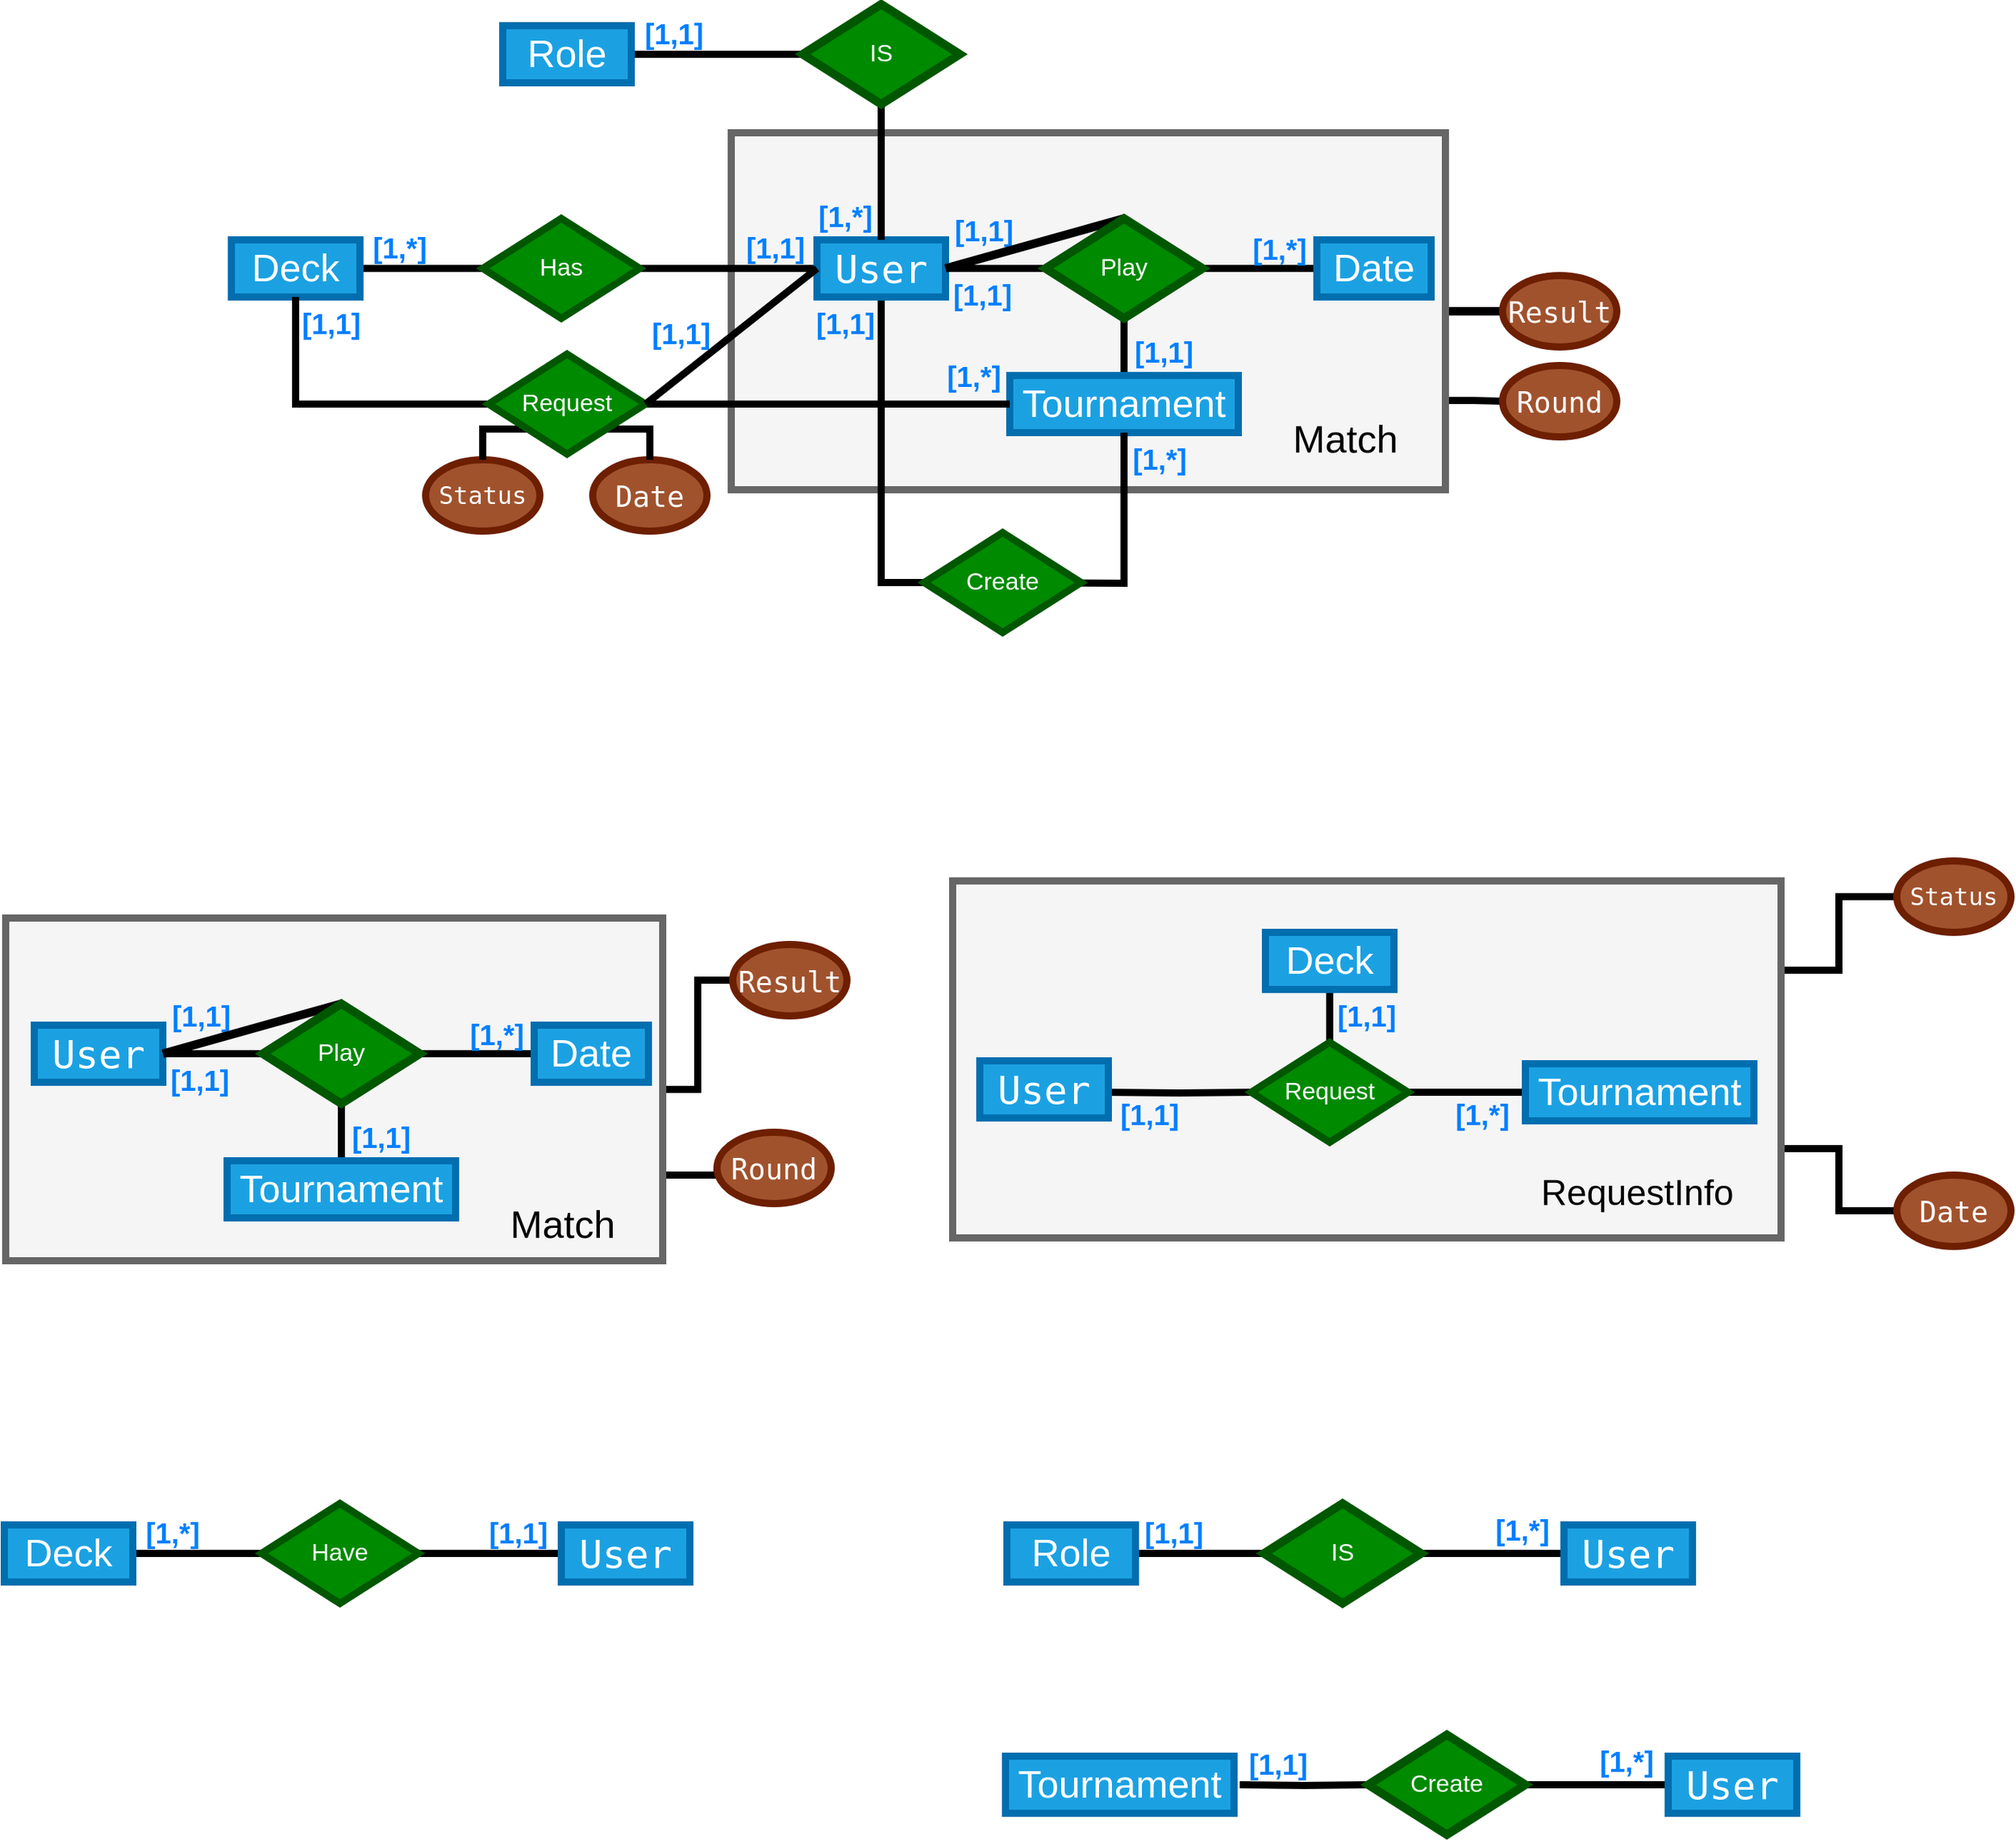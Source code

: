 <mxfile version="21.8.2" type="github">
  <diagram name="Página-1" id="507ssJq4naJnl4tNUfq0">
    <mxGraphModel dx="2777" dy="1025" grid="1" gridSize="10" guides="1" tooltips="1" connect="1" arrows="1" fold="1" page="1" pageScale="1" pageWidth="827" pageHeight="1169" math="0" shadow="0">
      <root>
        <mxCell id="0" />
        <mxCell id="1" parent="0" />
        <mxCell id="m84s4OXWv2M9TysQhL6w-51" style="edgeStyle=orthogonalEdgeStyle;rounded=0;orthogonalLoop=1;jettySize=auto;html=1;exitX=1;exitY=0.75;exitDx=0;exitDy=0;entryX=0;entryY=0.5;entryDx=0;entryDy=0;strokeWidth=5;endArrow=none;endFill=0;" parent="1" source="m84s4OXWv2M9TysQhL6w-52" target="m84s4OXWv2M9TysQhL6w-64" edge="1">
          <mxGeometry relative="1" as="geometry" />
        </mxCell>
        <mxCell id="m84s4OXWv2M9TysQhL6w-78" value="" style="edgeStyle=orthogonalEdgeStyle;rounded=0;orthogonalLoop=1;jettySize=auto;html=1;strokeWidth=5;endArrow=none;endFill=0;" parent="1" source="m84s4OXWv2M9TysQhL6w-52" target="m84s4OXWv2M9TysQhL6w-72" edge="1">
          <mxGeometry relative="1" as="geometry" />
        </mxCell>
        <mxCell id="m84s4OXWv2M9TysQhL6w-52" value="" style="rounded=0;whiteSpace=wrap;html=1;fillColor=#f5f5f5;fontColor=#333333;strokeColor=#666666;strokeWidth=5;" parent="1" vertex="1">
          <mxGeometry x="-693" y="750" width="460" height="240" as="geometry" />
        </mxCell>
        <mxCell id="m84s4OXWv2M9TysQhL6w-53" value="" style="edgeStyle=orthogonalEdgeStyle;rounded=0;orthogonalLoop=1;jettySize=auto;html=1;endArrow=none;endFill=0;strokeWidth=5;" parent="1" source="m84s4OXWv2M9TysQhL6w-54" target="m84s4OXWv2M9TysQhL6w-71" edge="1">
          <mxGeometry relative="1" as="geometry" />
        </mxCell>
        <mxCell id="m84s4OXWv2M9TysQhL6w-54" value="&lt;font style=&quot;font-size: 27px;&quot;&gt;Tournament&lt;/font&gt;" style="rounded=0;whiteSpace=wrap;html=1;fillColor=#1ba1e2;strokeColor=#006EAF;fontColor=#ffffff;strokeWidth=5;" parent="1" vertex="1">
          <mxGeometry x="-538" y="920" width="160" height="40" as="geometry" />
        </mxCell>
        <mxCell id="m84s4OXWv2M9TysQhL6w-55" value="" style="edgeStyle=orthogonalEdgeStyle;rounded=0;orthogonalLoop=1;jettySize=auto;html=1;endArrow=none;endFill=0;strokeWidth=5;" parent="1" source="m84s4OXWv2M9TysQhL6w-56" edge="1">
          <mxGeometry relative="1" as="geometry">
            <mxPoint x="-513" y="845" as="targetPoint" />
          </mxGeometry>
        </mxCell>
        <mxCell id="m84s4OXWv2M9TysQhL6w-56" value="&lt;pre dir=&quot;ltr&quot; style=&quot;text-align: left; line-height: 100%; font-size: 27px;&quot; id=&quot;tw-target-text&quot; data-placeholder=&quot;Traducción&quot; class=&quot;tw-data-text tw-text-large tw-ta&quot;&gt;&lt;font style=&quot;font-size: 27px;&quot;&gt;User&lt;/font&gt;&lt;/pre&gt;" style="rounded=0;whiteSpace=wrap;html=1;fillColor=#1ba1e2;strokeColor=#006EAF;fontColor=#ffffff;strokeWidth=5;" parent="1" vertex="1">
          <mxGeometry x="-673" y="825" width="90" height="40" as="geometry" />
        </mxCell>
        <mxCell id="m84s4OXWv2M9TysQhL6w-57" style="edgeStyle=orthogonalEdgeStyle;rounded=0;orthogonalLoop=1;jettySize=auto;html=1;entryX=1;entryY=0.5;entryDx=0;entryDy=0;endArrow=none;endFill=0;strokeWidth=5;" parent="1" source="m84s4OXWv2M9TysQhL6w-58" edge="1">
          <mxGeometry relative="1" as="geometry">
            <mxPoint x="-403" y="845" as="targetPoint" />
          </mxGeometry>
        </mxCell>
        <mxCell id="m84s4OXWv2M9TysQhL6w-58" value="&lt;font style=&quot;font-size: 27px;&quot;&gt;Date&lt;/font&gt;" style="rounded=0;whiteSpace=wrap;html=1;fillColor=#1ba1e2;strokeColor=#006EAF;fontColor=#ffffff;perimeterSpacing=0;strokeWidth=5;" parent="1" vertex="1">
          <mxGeometry x="-323" y="825" width="80" height="40" as="geometry" />
        </mxCell>
        <mxCell id="m84s4OXWv2M9TysQhL6w-59" style="edgeStyle=orthogonalEdgeStyle;rounded=0;orthogonalLoop=1;jettySize=auto;html=1;exitX=1;exitY=0.5;exitDx=0;exitDy=0;entryX=1;entryY=0.5;entryDx=0;entryDy=0;" parent="1" edge="1">
          <mxGeometry relative="1" as="geometry">
            <mxPoint x="-388" y="845" as="sourcePoint" />
            <mxPoint x="-388" y="845" as="targetPoint" />
          </mxGeometry>
        </mxCell>
        <mxCell id="m84s4OXWv2M9TysQhL6w-60" style="edgeStyle=orthogonalEdgeStyle;rounded=0;orthogonalLoop=1;jettySize=auto;html=1;exitX=0.5;exitY=1;exitDx=0;exitDy=0;" parent="1" edge="1">
          <mxGeometry relative="1" as="geometry">
            <mxPoint x="-443" y="880" as="sourcePoint" />
            <mxPoint x="-443" y="880" as="targetPoint" />
          </mxGeometry>
        </mxCell>
        <mxCell id="m84s4OXWv2M9TysQhL6w-61" style="edgeStyle=orthogonalEdgeStyle;rounded=0;orthogonalLoop=1;jettySize=auto;html=1;exitX=0.5;exitY=1;exitDx=0;exitDy=0;" parent="1" source="m84s4OXWv2M9TysQhL6w-52" target="m84s4OXWv2M9TysQhL6w-52" edge="1">
          <mxGeometry relative="1" as="geometry" />
        </mxCell>
        <mxCell id="m84s4OXWv2M9TysQhL6w-62" value="&lt;font style=&quot;font-size: 27px;&quot;&gt;Match&lt;/font&gt;" style="text;html=1;strokeColor=none;fillColor=none;align=center;verticalAlign=middle;whiteSpace=wrap;rounded=0;" parent="1" vertex="1">
          <mxGeometry x="-333" y="950" width="60" height="30" as="geometry" />
        </mxCell>
        <mxCell id="m84s4OXWv2M9TysQhL6w-64" value="&lt;pre dir=&quot;ltr&quot; style=&quot;text-align:left&quot; id=&quot;tw-target-text&quot; data-placeholder=&quot;Traducción&quot; class=&quot;tw-data-text tw-text-large tw-ta&quot;&gt;&lt;span style=&quot;font-size: 20px;&quot; lang=&quot;en&quot; class=&quot;Y2IQFc&quot;&gt;Round&lt;/span&gt;&lt;/pre&gt;" style="ellipse;whiteSpace=wrap;html=1;fillColor=#a0522d;strokeColor=#6D1F00;fontColor=#ffffff;strokeWidth=5;" parent="1" vertex="1">
          <mxGeometry x="-195" y="900" width="80" height="50" as="geometry" />
        </mxCell>
        <mxCell id="m84s4OXWv2M9TysQhL6w-66" value="&lt;b&gt;&lt;font color=&quot;#007fff&quot; style=&quot;font-size: 20px;&quot;&gt;[1,1]&lt;/font&gt;&lt;/b&gt;" style="text;html=1;strokeColor=none;fillColor=none;align=center;verticalAlign=middle;whiteSpace=wrap;rounded=0;" parent="1" vertex="1">
          <mxGeometry x="-577" y="853" width="40" height="20" as="geometry" />
        </mxCell>
        <mxCell id="m84s4OXWv2M9TysQhL6w-67" value="&lt;b&gt;&lt;font color=&quot;#007fff&quot; style=&quot;font-size: 20px;&quot;&gt;[1,1]&lt;/font&gt;&lt;/b&gt;" style="text;html=1;strokeColor=none;fillColor=none;align=center;verticalAlign=middle;whiteSpace=wrap;rounded=0;" parent="1" vertex="1">
          <mxGeometry x="-576" y="808" width="40" height="20" as="geometry" />
        </mxCell>
        <mxCell id="m84s4OXWv2M9TysQhL6w-68" value="&lt;b&gt;&lt;font color=&quot;#007fff&quot; style=&quot;font-size: 20px;&quot;&gt;[1,*]&lt;/font&gt;&lt;/b&gt;" style="text;html=1;strokeColor=none;fillColor=none;align=center;verticalAlign=middle;whiteSpace=wrap;rounded=0;" parent="1" vertex="1">
          <mxGeometry x="-369" y="818.5" width="40" height="25" as="geometry" />
        </mxCell>
        <mxCell id="m84s4OXWv2M9TysQhL6w-69" value="&lt;b&gt;&lt;font color=&quot;#007fff&quot; style=&quot;font-size: 20px;&quot;&gt;[1,1]&lt;/font&gt;&lt;/b&gt;" style="text;html=1;strokeColor=none;fillColor=none;align=center;verticalAlign=middle;whiteSpace=wrap;rounded=0;" parent="1" vertex="1">
          <mxGeometry x="-450" y="893" width="40" height="20" as="geometry" />
        </mxCell>
        <mxCell id="m84s4OXWv2M9TysQhL6w-70" value="" style="endArrow=none;html=1;rounded=0;entryX=0.5;entryY=0;entryDx=0;entryDy=0;exitX=1;exitY=0.5;exitDx=0;exitDy=0;targetPerimeterSpacing=1;strokeWidth=6;endSize=5;" parent="1" source="m84s4OXWv2M9TysQhL6w-56" edge="1">
          <mxGeometry width="50" height="50" relative="1" as="geometry">
            <mxPoint x="-493" y="890" as="sourcePoint" />
            <mxPoint x="-458" y="810" as="targetPoint" />
          </mxGeometry>
        </mxCell>
        <mxCell id="m84s4OXWv2M9TysQhL6w-71" value="&lt;font style=&quot;font-size: 17px;&quot;&gt;Play&lt;/font&gt;" style="rhombus;whiteSpace=wrap;html=1;fillColor=#008a00;fontColor=#ffffff;strokeColor=#005700;strokeWidth=6;" parent="1" vertex="1">
          <mxGeometry x="-513" y="810" width="110" height="70" as="geometry" />
        </mxCell>
        <mxCell id="m84s4OXWv2M9TysQhL6w-72" value="&lt;pre dir=&quot;ltr&quot; style=&quot;text-align: left; font-size: 11px;&quot; id=&quot;tw-target-text&quot; data-placeholder=&quot;Traducción&quot; class=&quot;tw-data-text tw-text-large tw-ta&quot;&gt;&lt;font style=&quot;font-size: 20px;&quot;&gt;Result&lt;/font&gt;&lt;/pre&gt;" style="ellipse;whiteSpace=wrap;html=1;fillColor=#a0522d;strokeColor=#6D1F00;fontColor=#ffffff;strokeWidth=5;" parent="1" vertex="1">
          <mxGeometry x="-184" y="768.5" width="80" height="50" as="geometry" />
        </mxCell>
        <mxCell id="m84s4OXWv2M9TysQhL6w-189" style="edgeStyle=orthogonalEdgeStyle;rounded=0;orthogonalLoop=1;jettySize=auto;html=1;exitX=0;exitY=0.5;exitDx=0;exitDy=0;entryX=1;entryY=0.75;entryDx=0;entryDy=0;strokeWidth=5;endArrow=none;endFill=0;" parent="1" source="m84s4OXWv2M9TysQhL6w-133" target="m84s4OXWv2M9TysQhL6w-154" edge="1">
          <mxGeometry relative="1" as="geometry" />
        </mxCell>
        <mxCell id="m84s4OXWv2M9TysQhL6w-133" value="&lt;pre dir=&quot;ltr&quot; style=&quot;text-align: left; font-size: 11px;&quot; id=&quot;tw-target-text&quot; data-placeholder=&quot;Traducción&quot; class=&quot;tw-data-text tw-text-large tw-ta&quot;&gt;&lt;font style=&quot;font-size: 20px;&quot;&gt;Date&lt;/font&gt;&lt;/pre&gt;" style="ellipse;whiteSpace=wrap;html=1;fillColor=#a0522d;strokeColor=#6D1F00;fontColor=#ffffff;strokeWidth=5;" parent="1" vertex="1">
          <mxGeometry x="631" y="930" width="80" height="50" as="geometry" />
        </mxCell>
        <mxCell id="m84s4OXWv2M9TysQhL6w-188" style="edgeStyle=orthogonalEdgeStyle;rounded=0;orthogonalLoop=1;jettySize=auto;html=1;exitX=0;exitY=0.5;exitDx=0;exitDy=0;entryX=1;entryY=0.25;entryDx=0;entryDy=0;strokeWidth=5;endArrow=none;endFill=0;" parent="1" source="m84s4OXWv2M9TysQhL6w-135" target="m84s4OXWv2M9TysQhL6w-154" edge="1">
          <mxGeometry relative="1" as="geometry" />
        </mxCell>
        <mxCell id="m84s4OXWv2M9TysQhL6w-135" value="&lt;pre dir=&quot;ltr&quot; style=&quot;text-align: left; font-size: 11px;&quot; id=&quot;tw-target-text&quot; data-placeholder=&quot;Traducción&quot; class=&quot;tw-data-text tw-text-large tw-ta&quot;&gt;&lt;font style=&quot;font-size: 17px;&quot;&gt;Status&lt;/font&gt;&lt;br&gt;&lt;/pre&gt;" style="ellipse;whiteSpace=wrap;html=1;fillColor=#a0522d;strokeColor=#6D1F00;fontColor=#ffffff;strokeWidth=5;" parent="1" vertex="1">
          <mxGeometry x="631" y="710" width="80" height="50" as="geometry" />
        </mxCell>
        <mxCell id="m84s4OXWv2M9TysQhL6w-154" value="" style="rounded=0;whiteSpace=wrap;html=1;fillColor=#f5f5f5;fontColor=#333333;strokeColor=#666666;strokeWidth=5;" parent="1" vertex="1">
          <mxGeometry x="-30" y="724" width="580" height="250" as="geometry" />
        </mxCell>
        <mxCell id="m84s4OXWv2M9TysQhL6w-163" style="edgeStyle=orthogonalEdgeStyle;rounded=0;orthogonalLoop=1;jettySize=auto;html=1;exitX=0.5;exitY=1;exitDx=0;exitDy=0;" parent="1" source="m84s4OXWv2M9TysQhL6w-154" target="m84s4OXWv2M9TysQhL6w-154" edge="1">
          <mxGeometry relative="1" as="geometry" />
        </mxCell>
        <mxCell id="m84s4OXWv2M9TysQhL6w-174" value="" style="edgeStyle=orthogonalEdgeStyle;rounded=0;orthogonalLoop=1;jettySize=auto;html=1;strokeWidth=5;endArrow=none;endFill=0;" parent="1" target="m84s4OXWv2M9TysQhL6w-181" edge="1">
          <mxGeometry relative="1" as="geometry">
            <mxPoint x="77.0" y="872.037" as="sourcePoint" />
          </mxGeometry>
        </mxCell>
        <mxCell id="m84s4OXWv2M9TysQhL6w-176" value="" style="edgeStyle=orthogonalEdgeStyle;rounded=0;orthogonalLoop=1;jettySize=auto;html=1;strokeWidth=5;endArrow=none;endFill=0;" parent="1" source="m84s4OXWv2M9TysQhL6w-177" target="m84s4OXWv2M9TysQhL6w-181" edge="1">
          <mxGeometry relative="1" as="geometry" />
        </mxCell>
        <mxCell id="m84s4OXWv2M9TysQhL6w-177" value="&lt;font style=&quot;font-size: 27px;&quot;&gt;Tournament&lt;/font&gt;" style="rounded=0;whiteSpace=wrap;html=1;fillColor=#1ba1e2;strokeColor=#006EAF;fontColor=#ffffff;strokeWidth=5;" parent="1" vertex="1">
          <mxGeometry x="371" y="852" width="160" height="40" as="geometry" />
        </mxCell>
        <mxCell id="m84s4OXWv2M9TysQhL6w-180" style="edgeStyle=orthogonalEdgeStyle;rounded=0;orthogonalLoop=1;jettySize=auto;html=1;exitX=0.5;exitY=1;exitDx=0;exitDy=0;" parent="1" edge="1">
          <mxGeometry relative="1" as="geometry">
            <mxPoint x="371" y="806.5" as="sourcePoint" />
            <mxPoint x="371" y="806.5" as="targetPoint" />
          </mxGeometry>
        </mxCell>
        <mxCell id="OIhTahyZ610Ylq-gmsro-2" value="" style="edgeStyle=orthogonalEdgeStyle;rounded=0;orthogonalLoop=1;jettySize=auto;html=1;strokeWidth=5;endArrow=none;endFill=0;" parent="1" source="m84s4OXWv2M9TysQhL6w-181" target="OIhTahyZ610Ylq-gmsro-1" edge="1">
          <mxGeometry relative="1" as="geometry" />
        </mxCell>
        <mxCell id="m84s4OXWv2M9TysQhL6w-181" value="&lt;font style=&quot;font-size: 17px;&quot;&gt;Request&lt;/font&gt; " style="rhombus;whiteSpace=wrap;html=1;fillColor=#008a00;fontColor=#ffffff;strokeColor=#005700;strokeWidth=5;" parent="1" vertex="1">
          <mxGeometry x="179" y="837" width="110" height="70" as="geometry" />
        </mxCell>
        <mxCell id="m84s4OXWv2M9TysQhL6w-182" value="&lt;b&gt;&lt;font color=&quot;#007fff&quot; style=&quot;font-size: 20px;&quot;&gt;[1,1]&lt;/font&gt;&lt;/b&gt;" style="text;html=1;strokeColor=none;fillColor=none;align=center;verticalAlign=middle;whiteSpace=wrap;rounded=0;" parent="1" vertex="1">
          <mxGeometry x="88" y="876.5" width="40" height="20" as="geometry" />
        </mxCell>
        <mxCell id="m84s4OXWv2M9TysQhL6w-183" value="&lt;b&gt;&lt;font color=&quot;#007fff&quot; style=&quot;font-size: 20px;&quot;&gt;[1,*]&lt;/font&gt;&lt;/b&gt;" style="text;html=1;strokeColor=none;fillColor=none;align=center;verticalAlign=middle;whiteSpace=wrap;rounded=0;" parent="1" vertex="1">
          <mxGeometry x="321" y="874" width="40" height="25" as="geometry" />
        </mxCell>
        <mxCell id="m84s4OXWv2M9TysQhL6w-190" value="&lt;font style=&quot;font-size: 25px;&quot;&gt;RequestInfo&lt;/font&gt;" style="text;whiteSpace=wrap;html=1;" parent="1" vertex="1">
          <mxGeometry x="380" y="920" width="110" height="30" as="geometry" />
        </mxCell>
        <mxCell id="m84s4OXWv2M9TysQhL6w-191" style="edgeStyle=orthogonalEdgeStyle;rounded=0;orthogonalLoop=1;jettySize=auto;html=1;exitX=1;exitY=0.5;exitDx=0;exitDy=0;entryX=0;entryY=0.5;entryDx=0;entryDy=0;strokeWidth=5;endArrow=none;endFill=0;" parent="1" source="m84s4OXWv2M9TysQhL6w-192" target="m84s4OXWv2M9TysQhL6w-195" edge="1">
          <mxGeometry relative="1" as="geometry" />
        </mxCell>
        <mxCell id="m84s4OXWv2M9TysQhL6w-192" value="&lt;font style=&quot;font-size: 27px;&quot;&gt;Deck&lt;/font&gt;" style="rounded=0;whiteSpace=wrap;html=1;fillColor=#1ba1e2;strokeColor=#006EAF;fontColor=#ffffff;strokeWidth=5;" parent="1" vertex="1">
          <mxGeometry x="-694" y="1175" width="90" height="40" as="geometry" />
        </mxCell>
        <mxCell id="m84s4OXWv2M9TysQhL6w-193" style="edgeStyle=orthogonalEdgeStyle;rounded=0;orthogonalLoop=1;jettySize=auto;html=1;exitX=0;exitY=0.5;exitDx=0;exitDy=0;entryX=1;entryY=0.5;entryDx=0;entryDy=0;strokeWidth=5;endArrow=none;endFill=0;" parent="1" source="m84s4OXWv2M9TysQhL6w-194" target="m84s4OXWv2M9TysQhL6w-195" edge="1">
          <mxGeometry relative="1" as="geometry" />
        </mxCell>
        <mxCell id="m84s4OXWv2M9TysQhL6w-194" value="&lt;pre dir=&quot;ltr&quot; style=&quot;text-align: left; line-height: 100%; font-size: 27px;&quot; id=&quot;tw-target-text&quot; data-placeholder=&quot;Traducción&quot; class=&quot;tw-data-text tw-text-large tw-ta&quot;&gt;&lt;font style=&quot;font-size: 27px;&quot;&gt;User&lt;/font&gt;&lt;/pre&gt;" style="rounded=0;whiteSpace=wrap;html=1;fillColor=#1ba1e2;strokeColor=#006EAF;fontColor=#ffffff;strokeWidth=5;" parent="1" vertex="1">
          <mxGeometry x="-304" y="1175" width="90" height="40" as="geometry" />
        </mxCell>
        <mxCell id="m84s4OXWv2M9TysQhL6w-195" value="&lt;font style=&quot;font-size: 17px;&quot;&gt;Have&lt;/font&gt;" style="rhombus;whiteSpace=wrap;html=1;fillColor=#008a00;fontColor=#ffffff;strokeColor=#005700;strokeWidth=5;" parent="1" vertex="1">
          <mxGeometry x="-514" y="1160" width="110" height="70" as="geometry" />
        </mxCell>
        <mxCell id="m84s4OXWv2M9TysQhL6w-196" value="&lt;b&gt;&lt;font color=&quot;#007fff&quot; style=&quot;font-size: 20px;&quot;&gt;[1,1]&lt;/font&gt;&lt;/b&gt;" style="text;html=1;strokeColor=none;fillColor=none;align=center;verticalAlign=middle;whiteSpace=wrap;rounded=0;" parent="1" vertex="1">
          <mxGeometry x="-354" y="1170" width="40" height="20" as="geometry" />
        </mxCell>
        <mxCell id="m84s4OXWv2M9TysQhL6w-197" value="&lt;b&gt;&lt;font color=&quot;#007fff&quot; style=&quot;font-size: 20px;&quot;&gt;[1,*]&lt;/font&gt;&lt;/b&gt;" style="text;html=1;strokeColor=none;fillColor=none;align=center;verticalAlign=middle;whiteSpace=wrap;rounded=0;" parent="1" vertex="1">
          <mxGeometry x="-596" y="1170" width="40" height="20" as="geometry" />
        </mxCell>
        <mxCell id="m84s4OXWv2M9TysQhL6w-210" value="" style="edgeStyle=orthogonalEdgeStyle;rounded=0;orthogonalLoop=1;jettySize=auto;html=1;strokeWidth=5;endArrow=none;endFill=0;" parent="1" source="m84s4OXWv2M9TysQhL6w-202" target="m84s4OXWv2M9TysQhL6w-207" edge="1">
          <mxGeometry relative="1" as="geometry" />
        </mxCell>
        <mxCell id="m84s4OXWv2M9TysQhL6w-202" value="&lt;pre dir=&quot;ltr&quot; style=&quot;text-align: left; line-height: 100%; font-size: 27px;&quot; id=&quot;tw-target-text&quot; data-placeholder=&quot;Traducción&quot; class=&quot;tw-data-text tw-text-large tw-ta&quot;&gt;&lt;font style=&quot;font-size: 27px;&quot;&gt;User&lt;/font&gt;&lt;/pre&gt;" style="rounded=0;whiteSpace=wrap;html=1;fillColor=#1ba1e2;strokeColor=#006EAF;fontColor=#ffffff;strokeWidth=5;" parent="1" vertex="1">
          <mxGeometry x="398" y="1175" width="90" height="40" as="geometry" />
        </mxCell>
        <mxCell id="m84s4OXWv2M9TysQhL6w-204" value="" style="edgeStyle=orthogonalEdgeStyle;rounded=0;orthogonalLoop=1;jettySize=auto;html=1;endSize=10;endArrow=none;endFill=0;strokeWidth=5;" parent="1" source="m84s4OXWv2M9TysQhL6w-205" target="m84s4OXWv2M9TysQhL6w-207" edge="1">
          <mxGeometry relative="1" as="geometry" />
        </mxCell>
        <mxCell id="m84s4OXWv2M9TysQhL6w-205" value="&lt;font style=&quot;font-size: 27px;&quot;&gt;Role&lt;/font&gt;" style="rounded=0;whiteSpace=wrap;html=1;fillColor=#1ba1e2;strokeColor=#006EAF;fontColor=#ffffff;strokeWidth=5;" parent="1" vertex="1">
          <mxGeometry x="8" y="1175" width="90" height="40" as="geometry" />
        </mxCell>
        <mxCell id="m84s4OXWv2M9TysQhL6w-207" value="&lt;font style=&quot;font-size: 17px;&quot;&gt;IS&lt;/font&gt;" style="rhombus;whiteSpace=wrap;html=1;fillColor=#008a00;fontColor=#ffffff;strokeColor=#005700;strokeWidth=6;" parent="1" vertex="1">
          <mxGeometry x="188" y="1160" width="110" height="70" as="geometry" />
        </mxCell>
        <mxCell id="m84s4OXWv2M9TysQhL6w-208" value="&lt;b&gt;&lt;font color=&quot;#007fff&quot; style=&quot;font-size: 20px;&quot;&gt;[1,1]&lt;/font&gt;&lt;/b&gt;" style="text;html=1;strokeColor=none;fillColor=none;align=center;verticalAlign=middle;whiteSpace=wrap;rounded=0;" parent="1" vertex="1">
          <mxGeometry x="105" y="1170" width="40" height="20" as="geometry" />
        </mxCell>
        <mxCell id="m84s4OXWv2M9TysQhL6w-211" value="&lt;b&gt;&lt;font color=&quot;#007fff&quot; style=&quot;font-size: 20px;&quot;&gt;[1,*]&lt;/font&gt;&lt;/b&gt;" style="text;html=1;strokeColor=none;fillColor=none;align=center;verticalAlign=middle;whiteSpace=wrap;rounded=0;" parent="1" vertex="1">
          <mxGeometry x="349" y="1168" width="40" height="20" as="geometry" />
        </mxCell>
        <mxCell id="m84s4OXWv2M9TysQhL6w-212" value="&lt;pre dir=&quot;ltr&quot; style=&quot;text-align: left; line-height: 100%; font-size: 27px;&quot; id=&quot;tw-target-text&quot; data-placeholder=&quot;Traducción&quot; class=&quot;tw-data-text tw-text-large tw-ta&quot;&gt;&lt;font style=&quot;font-size: 27px;&quot;&gt;User&lt;/font&gt;&lt;/pre&gt;" style="rounded=0;whiteSpace=wrap;html=1;fillColor=#1ba1e2;strokeColor=#006EAF;fontColor=#ffffff;strokeWidth=5;" parent="1" vertex="1">
          <mxGeometry x="-11" y="850" width="90" height="40" as="geometry" />
        </mxCell>
        <mxCell id="OIhTahyZ610Ylq-gmsro-1" value="&lt;font style=&quot;font-size: 27px;&quot;&gt;Deck&lt;/font&gt;" style="rounded=0;whiteSpace=wrap;html=1;fillColor=#1ba1e2;strokeColor=#006EAF;fontColor=#ffffff;strokeWidth=5;" parent="1" vertex="1">
          <mxGeometry x="189" y="760" width="90" height="40" as="geometry" />
        </mxCell>
        <mxCell id="OIhTahyZ610Ylq-gmsro-4" value="&lt;b&gt;&lt;font color=&quot;#007fff&quot; style=&quot;font-size: 20px;&quot;&gt;[1,1]&lt;/font&gt;&lt;/b&gt;" style="text;html=1;strokeColor=none;fillColor=none;align=center;verticalAlign=middle;whiteSpace=wrap;rounded=0;" parent="1" vertex="1">
          <mxGeometry x="240" y="808" width="40" height="20" as="geometry" />
        </mxCell>
        <mxCell id="s4LA91QQ77V4tFSlohtm-96" style="edgeStyle=orthogonalEdgeStyle;rounded=0;orthogonalLoop=1;jettySize=auto;html=1;exitX=1;exitY=0.5;exitDx=0;exitDy=0;entryX=0;entryY=0.5;entryDx=0;entryDy=0;strokeWidth=6;endArrow=none;endFill=0;" edge="1" parent="1" source="s4LA91QQ77V4tFSlohtm-98">
          <mxGeometry relative="1" as="geometry">
            <mxPoint x="355.0" y="325.0" as="targetPoint" />
          </mxGeometry>
        </mxCell>
        <mxCell id="s4LA91QQ77V4tFSlohtm-97" style="edgeStyle=orthogonalEdgeStyle;rounded=0;orthogonalLoop=1;jettySize=auto;html=1;exitX=1;exitY=0.75;exitDx=0;exitDy=0;entryX=0;entryY=0.5;entryDx=0;entryDy=0;strokeWidth=5;endArrow=none;endFill=0;" edge="1" parent="1" source="s4LA91QQ77V4tFSlohtm-98" target="s4LA91QQ77V4tFSlohtm-115">
          <mxGeometry relative="1" as="geometry" />
        </mxCell>
        <mxCell id="s4LA91QQ77V4tFSlohtm-98" value="" style="rounded=0;whiteSpace=wrap;html=1;fillColor=#f5f5f5;fontColor=#333333;strokeColor=#666666;strokeWidth=5;" vertex="1" parent="1">
          <mxGeometry x="-185" y="200" width="500" height="250" as="geometry" />
        </mxCell>
        <mxCell id="s4LA91QQ77V4tFSlohtm-99" style="edgeStyle=orthogonalEdgeStyle;rounded=0;orthogonalLoop=1;jettySize=auto;html=1;exitX=1;exitY=0.5;exitDx=0;exitDy=0;entryX=0;entryY=0.5;entryDx=0;entryDy=0;strokeWidth=5;endArrow=none;endFill=0;" edge="1" parent="1" source="s4LA91QQ77V4tFSlohtm-100" target="s4LA91QQ77V4tFSlohtm-113">
          <mxGeometry relative="1" as="geometry" />
        </mxCell>
        <mxCell id="s4LA91QQ77V4tFSlohtm-100" value="&lt;font style=&quot;font-size: 27px;&quot;&gt;Deck&lt;/font&gt;" style="rounded=0;whiteSpace=wrap;html=1;fillColor=#1ba1e2;strokeColor=#006EAF;fontColor=#ffffff;strokeWidth=5;" vertex="1" parent="1">
          <mxGeometry x="-535" y="275" width="90" height="40" as="geometry" />
        </mxCell>
        <mxCell id="s4LA91QQ77V4tFSlohtm-101" value="" style="edgeStyle=orthogonalEdgeStyle;rounded=0;orthogonalLoop=1;jettySize=auto;html=1;endArrow=none;endFill=0;strokeWidth=5;" edge="1" parent="1" source="s4LA91QQ77V4tFSlohtm-102" target="s4LA91QQ77V4tFSlohtm-123">
          <mxGeometry relative="1" as="geometry" />
        </mxCell>
        <mxCell id="s4LA91QQ77V4tFSlohtm-102" value="&lt;font style=&quot;font-size: 27px;&quot;&gt;Tournament&lt;/font&gt;" style="rounded=0;whiteSpace=wrap;html=1;fillColor=#1ba1e2;strokeColor=#006EAF;fontColor=#ffffff;strokeWidth=5;" vertex="1" parent="1">
          <mxGeometry x="10" y="370" width="160" height="40" as="geometry" />
        </mxCell>
        <mxCell id="s4LA91QQ77V4tFSlohtm-103" style="edgeStyle=orthogonalEdgeStyle;rounded=0;orthogonalLoop=1;jettySize=auto;html=1;exitX=0;exitY=0.5;exitDx=0;exitDy=0;entryX=1;entryY=0.5;entryDx=0;entryDy=0;strokeWidth=5;endArrow=none;endFill=0;" edge="1" parent="1" source="s4LA91QQ77V4tFSlohtm-106" target="s4LA91QQ77V4tFSlohtm-113">
          <mxGeometry relative="1" as="geometry" />
        </mxCell>
        <mxCell id="s4LA91QQ77V4tFSlohtm-104" value="" style="edgeStyle=orthogonalEdgeStyle;rounded=0;orthogonalLoop=1;jettySize=auto;html=1;endArrow=none;endFill=0;strokeWidth=5;" edge="1" parent="1" source="s4LA91QQ77V4tFSlohtm-106">
          <mxGeometry relative="1" as="geometry">
            <mxPoint x="35" y="295.0" as="targetPoint" />
          </mxGeometry>
        </mxCell>
        <mxCell id="s4LA91QQ77V4tFSlohtm-105" style="edgeStyle=orthogonalEdgeStyle;rounded=0;orthogonalLoop=1;jettySize=auto;html=1;exitX=0.5;exitY=1;exitDx=0;exitDy=0;endArrow=none;endFill=0;strokeWidth=5;entryX=0;entryY=0.5;entryDx=0;entryDy=0;" edge="1" parent="1" source="s4LA91QQ77V4tFSlohtm-106" target="s4LA91QQ77V4tFSlohtm-131">
          <mxGeometry relative="1" as="geometry">
            <mxPoint x="-80" y="480" as="targetPoint" />
          </mxGeometry>
        </mxCell>
        <mxCell id="s4LA91QQ77V4tFSlohtm-106" value="&lt;pre dir=&quot;ltr&quot; style=&quot;text-align: left; line-height: 100%; font-size: 27px;&quot; id=&quot;tw-target-text&quot; data-placeholder=&quot;Traducción&quot; class=&quot;tw-data-text tw-text-large tw-ta&quot;&gt;&lt;font style=&quot;font-size: 27px;&quot;&gt;User&lt;/font&gt;&lt;/pre&gt;" style="rounded=0;whiteSpace=wrap;html=1;fillColor=#1ba1e2;strokeColor=#006EAF;fontColor=#ffffff;strokeWidth=5;" vertex="1" parent="1">
          <mxGeometry x="-125" y="275" width="90" height="40" as="geometry" />
        </mxCell>
        <mxCell id="s4LA91QQ77V4tFSlohtm-107" style="edgeStyle=orthogonalEdgeStyle;rounded=0;orthogonalLoop=1;jettySize=auto;html=1;entryX=1;entryY=0.5;entryDx=0;entryDy=0;endArrow=none;endFill=0;strokeWidth=5;" edge="1" parent="1" source="s4LA91QQ77V4tFSlohtm-108">
          <mxGeometry relative="1" as="geometry">
            <mxPoint x="145" y="295.0" as="targetPoint" />
          </mxGeometry>
        </mxCell>
        <mxCell id="s4LA91QQ77V4tFSlohtm-108" value="&lt;font style=&quot;font-size: 27px;&quot;&gt;Date&lt;/font&gt;" style="rounded=0;whiteSpace=wrap;html=1;fillColor=#1ba1e2;strokeColor=#006EAF;fontColor=#ffffff;perimeterSpacing=0;strokeWidth=5;" vertex="1" parent="1">
          <mxGeometry x="225" y="275" width="80" height="40" as="geometry" />
        </mxCell>
        <mxCell id="s4LA91QQ77V4tFSlohtm-109" style="edgeStyle=orthogonalEdgeStyle;rounded=0;orthogonalLoop=1;jettySize=auto;html=1;exitX=1;exitY=0.5;exitDx=0;exitDy=0;entryX=1;entryY=0.5;entryDx=0;entryDy=0;" edge="1" parent="1">
          <mxGeometry relative="1" as="geometry">
            <mxPoint x="160" y="295" as="sourcePoint" />
            <mxPoint x="160" y="295" as="targetPoint" />
          </mxGeometry>
        </mxCell>
        <mxCell id="s4LA91QQ77V4tFSlohtm-110" style="edgeStyle=orthogonalEdgeStyle;rounded=0;orthogonalLoop=1;jettySize=auto;html=1;exitX=0.5;exitY=1;exitDx=0;exitDy=0;" edge="1" parent="1">
          <mxGeometry relative="1" as="geometry">
            <mxPoint x="105" y="330" as="sourcePoint" />
            <mxPoint x="105" y="330" as="targetPoint" />
          </mxGeometry>
        </mxCell>
        <mxCell id="s4LA91QQ77V4tFSlohtm-111" style="edgeStyle=orthogonalEdgeStyle;rounded=0;orthogonalLoop=1;jettySize=auto;html=1;exitX=0.5;exitY=1;exitDx=0;exitDy=0;" edge="1" parent="1" source="s4LA91QQ77V4tFSlohtm-98" target="s4LA91QQ77V4tFSlohtm-98">
          <mxGeometry relative="1" as="geometry" />
        </mxCell>
        <mxCell id="s4LA91QQ77V4tFSlohtm-112" value="&lt;font style=&quot;font-size: 27px;&quot;&gt;Match&lt;/font&gt;" style="text;html=1;strokeColor=none;fillColor=none;align=center;verticalAlign=middle;whiteSpace=wrap;rounded=0;" vertex="1" parent="1">
          <mxGeometry x="215" y="400" width="60" height="30" as="geometry" />
        </mxCell>
        <mxCell id="s4LA91QQ77V4tFSlohtm-113" value="&lt;font style=&quot;font-size: 17px;&quot;&gt;Has&lt;/font&gt;" style="rhombus;whiteSpace=wrap;html=1;fillColor=#008a00;fontColor=#ffffff;strokeColor=#005700;strokeWidth=5;" vertex="1" parent="1">
          <mxGeometry x="-359" y="260" width="110" height="70" as="geometry" />
        </mxCell>
        <mxCell id="s4LA91QQ77V4tFSlohtm-114" style="edgeStyle=orthogonalEdgeStyle;rounded=0;orthogonalLoop=1;jettySize=auto;html=1;exitX=1;exitY=0.5;exitDx=0;exitDy=0;entryX=0.5;entryY=1;entryDx=0;entryDy=0;endArrow=none;endFill=0;strokeWidth=5;" edge="1" parent="1" target="s4LA91QQ77V4tFSlohtm-102">
          <mxGeometry relative="1" as="geometry">
            <mxPoint x="-25" y="515" as="sourcePoint" />
          </mxGeometry>
        </mxCell>
        <mxCell id="s4LA91QQ77V4tFSlohtm-115" value="&lt;pre dir=&quot;ltr&quot; style=&quot;text-align:left&quot; id=&quot;tw-target-text&quot; data-placeholder=&quot;Traducción&quot; class=&quot;tw-data-text tw-text-large tw-ta&quot;&gt;&lt;span style=&quot;font-size: 20px;&quot; lang=&quot;en&quot; class=&quot;Y2IQFc&quot;&gt;Round&lt;/span&gt;&lt;/pre&gt;" style="ellipse;whiteSpace=wrap;html=1;fillColor=#a0522d;strokeColor=#6D1F00;fontColor=#ffffff;strokeWidth=5;" vertex="1" parent="1">
          <mxGeometry x="355" y="363" width="80" height="50" as="geometry" />
        </mxCell>
        <mxCell id="s4LA91QQ77V4tFSlohtm-116" value="&lt;b&gt;&lt;font color=&quot;#007fff&quot; style=&quot;font-size: 20px;&quot;&gt;[1,1]&lt;/font&gt;&lt;/b&gt;" style="text;html=1;strokeColor=none;fillColor=none;align=center;verticalAlign=middle;whiteSpace=wrap;rounded=0;" vertex="1" parent="1">
          <mxGeometry x="-174" y="270" width="40" height="20" as="geometry" />
        </mxCell>
        <mxCell id="s4LA91QQ77V4tFSlohtm-117" value="&lt;b&gt;&lt;font color=&quot;#007fff&quot; style=&quot;font-size: 20px;&quot;&gt;[1,*]&lt;/font&gt;&lt;/b&gt;" style="text;html=1;strokeColor=none;fillColor=none;align=center;verticalAlign=middle;whiteSpace=wrap;rounded=0;" vertex="1" parent="1">
          <mxGeometry x="-437" y="270" width="40" height="20" as="geometry" />
        </mxCell>
        <mxCell id="s4LA91QQ77V4tFSlohtm-118" value="&lt;b&gt;&lt;font color=&quot;#007fff&quot; style=&quot;font-size: 20px;&quot;&gt;[1,1]&lt;/font&gt;&lt;/b&gt;" style="text;html=1;strokeColor=none;fillColor=none;align=center;verticalAlign=middle;whiteSpace=wrap;rounded=0;" vertex="1" parent="1">
          <mxGeometry x="-29" y="303" width="40" height="20" as="geometry" />
        </mxCell>
        <mxCell id="s4LA91QQ77V4tFSlohtm-119" value="&lt;b&gt;&lt;font color=&quot;#007fff&quot; style=&quot;font-size: 20px;&quot;&gt;[1,1]&lt;/font&gt;&lt;/b&gt;" style="text;html=1;strokeColor=none;fillColor=none;align=center;verticalAlign=middle;whiteSpace=wrap;rounded=0;" vertex="1" parent="1">
          <mxGeometry x="-28" y="258" width="40" height="20" as="geometry" />
        </mxCell>
        <mxCell id="s4LA91QQ77V4tFSlohtm-120" value="&lt;b&gt;&lt;font color=&quot;#007fff&quot; style=&quot;font-size: 20px;&quot;&gt;[1,*]&lt;/font&gt;&lt;/b&gt;" style="text;html=1;strokeColor=none;fillColor=none;align=center;verticalAlign=middle;whiteSpace=wrap;rounded=0;" vertex="1" parent="1">
          <mxGeometry x="179" y="268.5" width="40" height="25" as="geometry" />
        </mxCell>
        <mxCell id="s4LA91QQ77V4tFSlohtm-121" value="&lt;b&gt;&lt;font color=&quot;#007fff&quot; style=&quot;font-size: 20px;&quot;&gt;[1,1]&lt;/font&gt;&lt;/b&gt;" style="text;html=1;strokeColor=none;fillColor=none;align=center;verticalAlign=middle;whiteSpace=wrap;rounded=0;" vertex="1" parent="1">
          <mxGeometry x="98" y="343" width="40" height="20" as="geometry" />
        </mxCell>
        <mxCell id="s4LA91QQ77V4tFSlohtm-122" value="" style="endArrow=none;html=1;rounded=0;entryX=0.5;entryY=0;entryDx=0;entryDy=0;exitX=1;exitY=0.5;exitDx=0;exitDy=0;targetPerimeterSpacing=1;strokeWidth=6;endSize=5;" edge="1" parent="1" source="s4LA91QQ77V4tFSlohtm-106">
          <mxGeometry width="50" height="50" relative="1" as="geometry">
            <mxPoint x="55" y="340" as="sourcePoint" />
            <mxPoint x="90" y="260.0" as="targetPoint" />
          </mxGeometry>
        </mxCell>
        <mxCell id="s4LA91QQ77V4tFSlohtm-123" value="&lt;font style=&quot;font-size: 17px;&quot;&gt;Play&lt;/font&gt;" style="rhombus;whiteSpace=wrap;html=1;fillColor=#008a00;fontColor=#ffffff;strokeColor=#005700;strokeWidth=6;" vertex="1" parent="1">
          <mxGeometry x="35" y="260" width="110" height="70" as="geometry" />
        </mxCell>
        <mxCell id="s4LA91QQ77V4tFSlohtm-124" value="" style="edgeStyle=orthogonalEdgeStyle;rounded=0;orthogonalLoop=1;jettySize=auto;html=1;endSize=10;endArrow=none;endFill=0;strokeWidth=5;" edge="1" parent="1" source="s4LA91QQ77V4tFSlohtm-125" target="s4LA91QQ77V4tFSlohtm-127">
          <mxGeometry relative="1" as="geometry" />
        </mxCell>
        <mxCell id="s4LA91QQ77V4tFSlohtm-125" value="&lt;font style=&quot;font-size: 27px;&quot;&gt;Role&lt;/font&gt;" style="rounded=0;whiteSpace=wrap;html=1;fillColor=#1ba1e2;strokeColor=#006EAF;fontColor=#ffffff;strokeWidth=5;" vertex="1" parent="1">
          <mxGeometry x="-345" y="125" width="90" height="40" as="geometry" />
        </mxCell>
        <mxCell id="s4LA91QQ77V4tFSlohtm-126" value="" style="edgeStyle=orthogonalEdgeStyle;rounded=0;orthogonalLoop=1;jettySize=auto;html=1;strokeWidth=5;endArrow=none;endFill=0;" edge="1" parent="1" source="s4LA91QQ77V4tFSlohtm-127" target="s4LA91QQ77V4tFSlohtm-106">
          <mxGeometry relative="1" as="geometry" />
        </mxCell>
        <mxCell id="s4LA91QQ77V4tFSlohtm-127" value="&lt;font style=&quot;font-size: 17px;&quot;&gt;IS&lt;/font&gt;" style="rhombus;whiteSpace=wrap;html=1;fillColor=#008a00;fontColor=#ffffff;strokeColor=#005700;strokeWidth=6;" vertex="1" parent="1">
          <mxGeometry x="-135" y="110" width="110" height="70" as="geometry" />
        </mxCell>
        <mxCell id="s4LA91QQ77V4tFSlohtm-128" value="&lt;pre dir=&quot;ltr&quot; style=&quot;text-align: left; font-size: 11px;&quot; id=&quot;tw-target-text&quot; data-placeholder=&quot;Traducción&quot; class=&quot;tw-data-text tw-text-large tw-ta&quot;&gt;&lt;font style=&quot;font-size: 20px;&quot;&gt;Result&lt;/font&gt;&lt;/pre&gt;" style="ellipse;whiteSpace=wrap;html=1;fillColor=#a0522d;strokeColor=#6D1F00;fontColor=#ffffff;strokeWidth=5;" vertex="1" parent="1">
          <mxGeometry x="355" y="300" width="80" height="50" as="geometry" />
        </mxCell>
        <mxCell id="s4LA91QQ77V4tFSlohtm-129" value="&lt;pre dir=&quot;ltr&quot; style=&quot;text-align: left; font-size: 11px;&quot; id=&quot;tw-target-text&quot; data-placeholder=&quot;Traducción&quot; class=&quot;tw-data-text tw-text-large tw-ta&quot;&gt;&lt;font style=&quot;font-size: 20px;&quot;&gt;Date&lt;/font&gt;&lt;/pre&gt;" style="ellipse;whiteSpace=wrap;html=1;fillColor=#a0522d;strokeColor=#6D1F00;fontColor=#ffffff;strokeWidth=5;" vertex="1" parent="1">
          <mxGeometry x="-282" y="429" width="80" height="50" as="geometry" />
        </mxCell>
        <mxCell id="s4LA91QQ77V4tFSlohtm-130" value="&lt;pre dir=&quot;ltr&quot; style=&quot;text-align: left; font-size: 11px;&quot; id=&quot;tw-target-text&quot; data-placeholder=&quot;Traducción&quot; class=&quot;tw-data-text tw-text-large tw-ta&quot;&gt;&lt;font style=&quot;font-size: 17px;&quot;&gt;Status&lt;/font&gt;&lt;br&gt;&lt;/pre&gt;" style="ellipse;whiteSpace=wrap;html=1;fillColor=#a0522d;strokeColor=#6D1F00;fontColor=#ffffff;strokeWidth=5;" vertex="1" parent="1">
          <mxGeometry x="-399" y="429" width="80" height="50" as="geometry" />
        </mxCell>
        <mxCell id="s4LA91QQ77V4tFSlohtm-131" value="&lt;font style=&quot;font-size: 17px;&quot;&gt;Create&lt;/font&gt;" style="rhombus;whiteSpace=wrap;html=1;fillColor=#008a00;fontColor=#ffffff;strokeColor=#005700;strokeWidth=5;" vertex="1" parent="1">
          <mxGeometry x="-50" y="480" width="110" height="70" as="geometry" />
        </mxCell>
        <mxCell id="s4LA91QQ77V4tFSlohtm-132" value="&lt;b&gt;&lt;font color=&quot;#007fff&quot; style=&quot;font-size: 20px;&quot;&gt;[1,1]&lt;/font&gt;&lt;/b&gt;" style="text;html=1;strokeColor=none;fillColor=none;align=center;verticalAlign=middle;whiteSpace=wrap;rounded=0;" vertex="1" parent="1">
          <mxGeometry x="-245" y="120" width="40" height="20" as="geometry" />
        </mxCell>
        <mxCell id="s4LA91QQ77V4tFSlohtm-133" value="&lt;b&gt;&lt;font color=&quot;#007fff&quot; style=&quot;font-size: 20px;&quot;&gt;[1,*]&lt;/font&gt;&lt;/b&gt;" style="text;html=1;strokeColor=none;fillColor=none;align=center;verticalAlign=middle;whiteSpace=wrap;rounded=0;" vertex="1" parent="1">
          <mxGeometry x="-125" y="245" width="40" height="25" as="geometry" />
        </mxCell>
        <mxCell id="s4LA91QQ77V4tFSlohtm-134" value="&lt;b&gt;&lt;font color=&quot;#007fff&quot; style=&quot;font-size: 20px;&quot;&gt;[1,1]&lt;/font&gt;&lt;/b&gt;" style="text;html=1;strokeColor=none;fillColor=none;align=center;verticalAlign=middle;whiteSpace=wrap;rounded=0;" vertex="1" parent="1">
          <mxGeometry x="-125" y="323" width="40" height="20" as="geometry" />
        </mxCell>
        <mxCell id="s4LA91QQ77V4tFSlohtm-135" value="&lt;b&gt;&lt;font color=&quot;#007fff&quot; style=&quot;font-size: 20px;&quot;&gt;[1,*]&lt;/font&gt;&lt;/b&gt;" style="text;html=1;strokeColor=none;fillColor=none;align=center;verticalAlign=middle;whiteSpace=wrap;rounded=0;" vertex="1" parent="1">
          <mxGeometry x="95" y="415" width="40" height="25" as="geometry" />
        </mxCell>
        <mxCell id="s4LA91QQ77V4tFSlohtm-136" value="&lt;b&gt;&lt;font color=&quot;#007fff&quot; style=&quot;font-size: 20px;&quot;&gt;[1,1]&lt;/font&gt;&lt;/b&gt;" style="text;html=1;strokeColor=none;fillColor=none;align=center;verticalAlign=middle;whiteSpace=wrap;rounded=0;" vertex="1" parent="1">
          <mxGeometry x="-485" y="323" width="40" height="20" as="geometry" />
        </mxCell>
        <mxCell id="s4LA91QQ77V4tFSlohtm-137" style="edgeStyle=orthogonalEdgeStyle;rounded=0;orthogonalLoop=1;jettySize=auto;html=1;exitX=0;exitY=0.5;exitDx=0;exitDy=0;entryX=0.5;entryY=1;entryDx=0;entryDy=0;endArrow=none;endFill=0;strokeWidth=5;" edge="1" parent="1" source="s4LA91QQ77V4tFSlohtm-141" target="s4LA91QQ77V4tFSlohtm-100">
          <mxGeometry relative="1" as="geometry" />
        </mxCell>
        <mxCell id="s4LA91QQ77V4tFSlohtm-138" style="edgeStyle=orthogonalEdgeStyle;rounded=0;orthogonalLoop=1;jettySize=auto;html=1;exitX=1;exitY=0.5;exitDx=0;exitDy=0;strokeWidth=5;endArrow=none;endFill=0;" edge="1" parent="1" source="s4LA91QQ77V4tFSlohtm-141" target="s4LA91QQ77V4tFSlohtm-102">
          <mxGeometry relative="1" as="geometry" />
        </mxCell>
        <mxCell id="s4LA91QQ77V4tFSlohtm-139" style="edgeStyle=orthogonalEdgeStyle;rounded=0;orthogonalLoop=1;jettySize=auto;html=1;exitX=1;exitY=1;exitDx=0;exitDy=0;entryX=0.5;entryY=0;entryDx=0;entryDy=0;strokeWidth=5;endArrow=none;endFill=0;" edge="1" parent="1" source="s4LA91QQ77V4tFSlohtm-141" target="s4LA91QQ77V4tFSlohtm-129">
          <mxGeometry relative="1" as="geometry" />
        </mxCell>
        <mxCell id="s4LA91QQ77V4tFSlohtm-140" style="edgeStyle=orthogonalEdgeStyle;rounded=0;orthogonalLoop=1;jettySize=auto;html=1;exitX=0;exitY=1;exitDx=0;exitDy=0;entryX=0.5;entryY=0;entryDx=0;entryDy=0;strokeWidth=5;endArrow=none;endFill=0;" edge="1" parent="1" source="s4LA91QQ77V4tFSlohtm-141" target="s4LA91QQ77V4tFSlohtm-130">
          <mxGeometry relative="1" as="geometry" />
        </mxCell>
        <mxCell id="s4LA91QQ77V4tFSlohtm-141" value="&lt;font style=&quot;font-size: 17px;&quot;&gt;Request&lt;/font&gt; " style="rhombus;whiteSpace=wrap;html=1;fillColor=#008a00;fontColor=#ffffff;strokeColor=#005700;strokeWidth=5;" vertex="1" parent="1">
          <mxGeometry x="-355" y="355" width="110" height="70" as="geometry" />
        </mxCell>
        <mxCell id="s4LA91QQ77V4tFSlohtm-142" value="" style="endArrow=none;html=1;rounded=0;entryX=0;entryY=0.5;entryDx=0;entryDy=0;exitX=1;exitY=0.5;exitDx=0;exitDy=0;strokeWidth=5;" edge="1" parent="1" source="s4LA91QQ77V4tFSlohtm-141" target="s4LA91QQ77V4tFSlohtm-106">
          <mxGeometry width="50" height="50" relative="1" as="geometry">
            <mxPoint x="-250" y="390" as="sourcePoint" />
            <mxPoint x="-200" y="343" as="targetPoint" />
          </mxGeometry>
        </mxCell>
        <mxCell id="s4LA91QQ77V4tFSlohtm-143" value="&lt;b&gt;&lt;font color=&quot;#007fff&quot; style=&quot;font-size: 20px;&quot;&gt;[1,*]&lt;/font&gt;&lt;/b&gt;" style="text;html=1;strokeColor=none;fillColor=none;align=center;verticalAlign=middle;whiteSpace=wrap;rounded=0;" vertex="1" parent="1">
          <mxGeometry x="-35" y="357" width="40" height="25" as="geometry" />
        </mxCell>
        <mxCell id="s4LA91QQ77V4tFSlohtm-144" value="&lt;b&gt;&lt;font color=&quot;#007fff&quot; style=&quot;font-size: 20px;&quot;&gt;[1,1]&lt;/font&gt;&lt;/b&gt;" style="text;html=1;strokeColor=none;fillColor=none;align=center;verticalAlign=middle;whiteSpace=wrap;rounded=0;" vertex="1" parent="1">
          <mxGeometry x="-240" y="330" width="40" height="20" as="geometry" />
        </mxCell>
        <mxCell id="s4LA91QQ77V4tFSlohtm-145" value="" style="edgeStyle=orthogonalEdgeStyle;rounded=0;orthogonalLoop=1;jettySize=auto;html=1;strokeWidth=5;endArrow=none;endFill=0;" edge="1" parent="1" source="s4LA91QQ77V4tFSlohtm-146" target="s4LA91QQ77V4tFSlohtm-149">
          <mxGeometry relative="1" as="geometry" />
        </mxCell>
        <mxCell id="s4LA91QQ77V4tFSlohtm-146" value="&lt;pre dir=&quot;ltr&quot; style=&quot;text-align: left; line-height: 100%; font-size: 27px;&quot; id=&quot;tw-target-text&quot; data-placeholder=&quot;Traducción&quot; class=&quot;tw-data-text tw-text-large tw-ta&quot;&gt;&lt;font style=&quot;font-size: 27px;&quot;&gt;User&lt;/font&gt;&lt;/pre&gt;" style="rounded=0;whiteSpace=wrap;html=1;fillColor=#1ba1e2;strokeColor=#006EAF;fontColor=#ffffff;strokeWidth=5;" vertex="1" parent="1">
          <mxGeometry x="471" y="1337" width="90" height="40" as="geometry" />
        </mxCell>
        <mxCell id="s4LA91QQ77V4tFSlohtm-147" value="" style="edgeStyle=orthogonalEdgeStyle;rounded=0;orthogonalLoop=1;jettySize=auto;html=1;endSize=10;endArrow=none;endFill=0;strokeWidth=5;" edge="1" parent="1" target="s4LA91QQ77V4tFSlohtm-149">
          <mxGeometry relative="1" as="geometry">
            <mxPoint x="171" y="1357" as="sourcePoint" />
          </mxGeometry>
        </mxCell>
        <mxCell id="s4LA91QQ77V4tFSlohtm-149" value="&lt;font style=&quot;font-size: 17px;&quot;&gt;Create&lt;/font&gt;" style="rhombus;whiteSpace=wrap;html=1;fillColor=#008a00;fontColor=#ffffff;strokeColor=#005700;strokeWidth=6;" vertex="1" parent="1">
          <mxGeometry x="261" y="1322" width="110" height="70" as="geometry" />
        </mxCell>
        <mxCell id="s4LA91QQ77V4tFSlohtm-150" value="&lt;b&gt;&lt;font color=&quot;#007fff&quot; style=&quot;font-size: 20px;&quot;&gt;[1,1]&lt;/font&gt;&lt;/b&gt;" style="text;html=1;strokeColor=none;fillColor=none;align=center;verticalAlign=middle;whiteSpace=wrap;rounded=0;" vertex="1" parent="1">
          <mxGeometry x="178" y="1332" width="40" height="20" as="geometry" />
        </mxCell>
        <mxCell id="s4LA91QQ77V4tFSlohtm-151" value="&lt;b&gt;&lt;font color=&quot;#007fff&quot; style=&quot;font-size: 20px;&quot;&gt;[1,*]&lt;/font&gt;&lt;/b&gt;" style="text;html=1;strokeColor=none;fillColor=none;align=center;verticalAlign=middle;whiteSpace=wrap;rounded=0;" vertex="1" parent="1">
          <mxGeometry x="422" y="1330" width="40" height="20" as="geometry" />
        </mxCell>
        <mxCell id="s4LA91QQ77V4tFSlohtm-152" value="&lt;font style=&quot;font-size: 27px;&quot;&gt;Tournament&lt;/font&gt;" style="rounded=0;whiteSpace=wrap;html=1;fillColor=#1ba1e2;strokeColor=#006EAF;fontColor=#ffffff;strokeWidth=5;" vertex="1" parent="1">
          <mxGeometry x="7" y="1337" width="160" height="40" as="geometry" />
        </mxCell>
      </root>
    </mxGraphModel>
  </diagram>
</mxfile>
